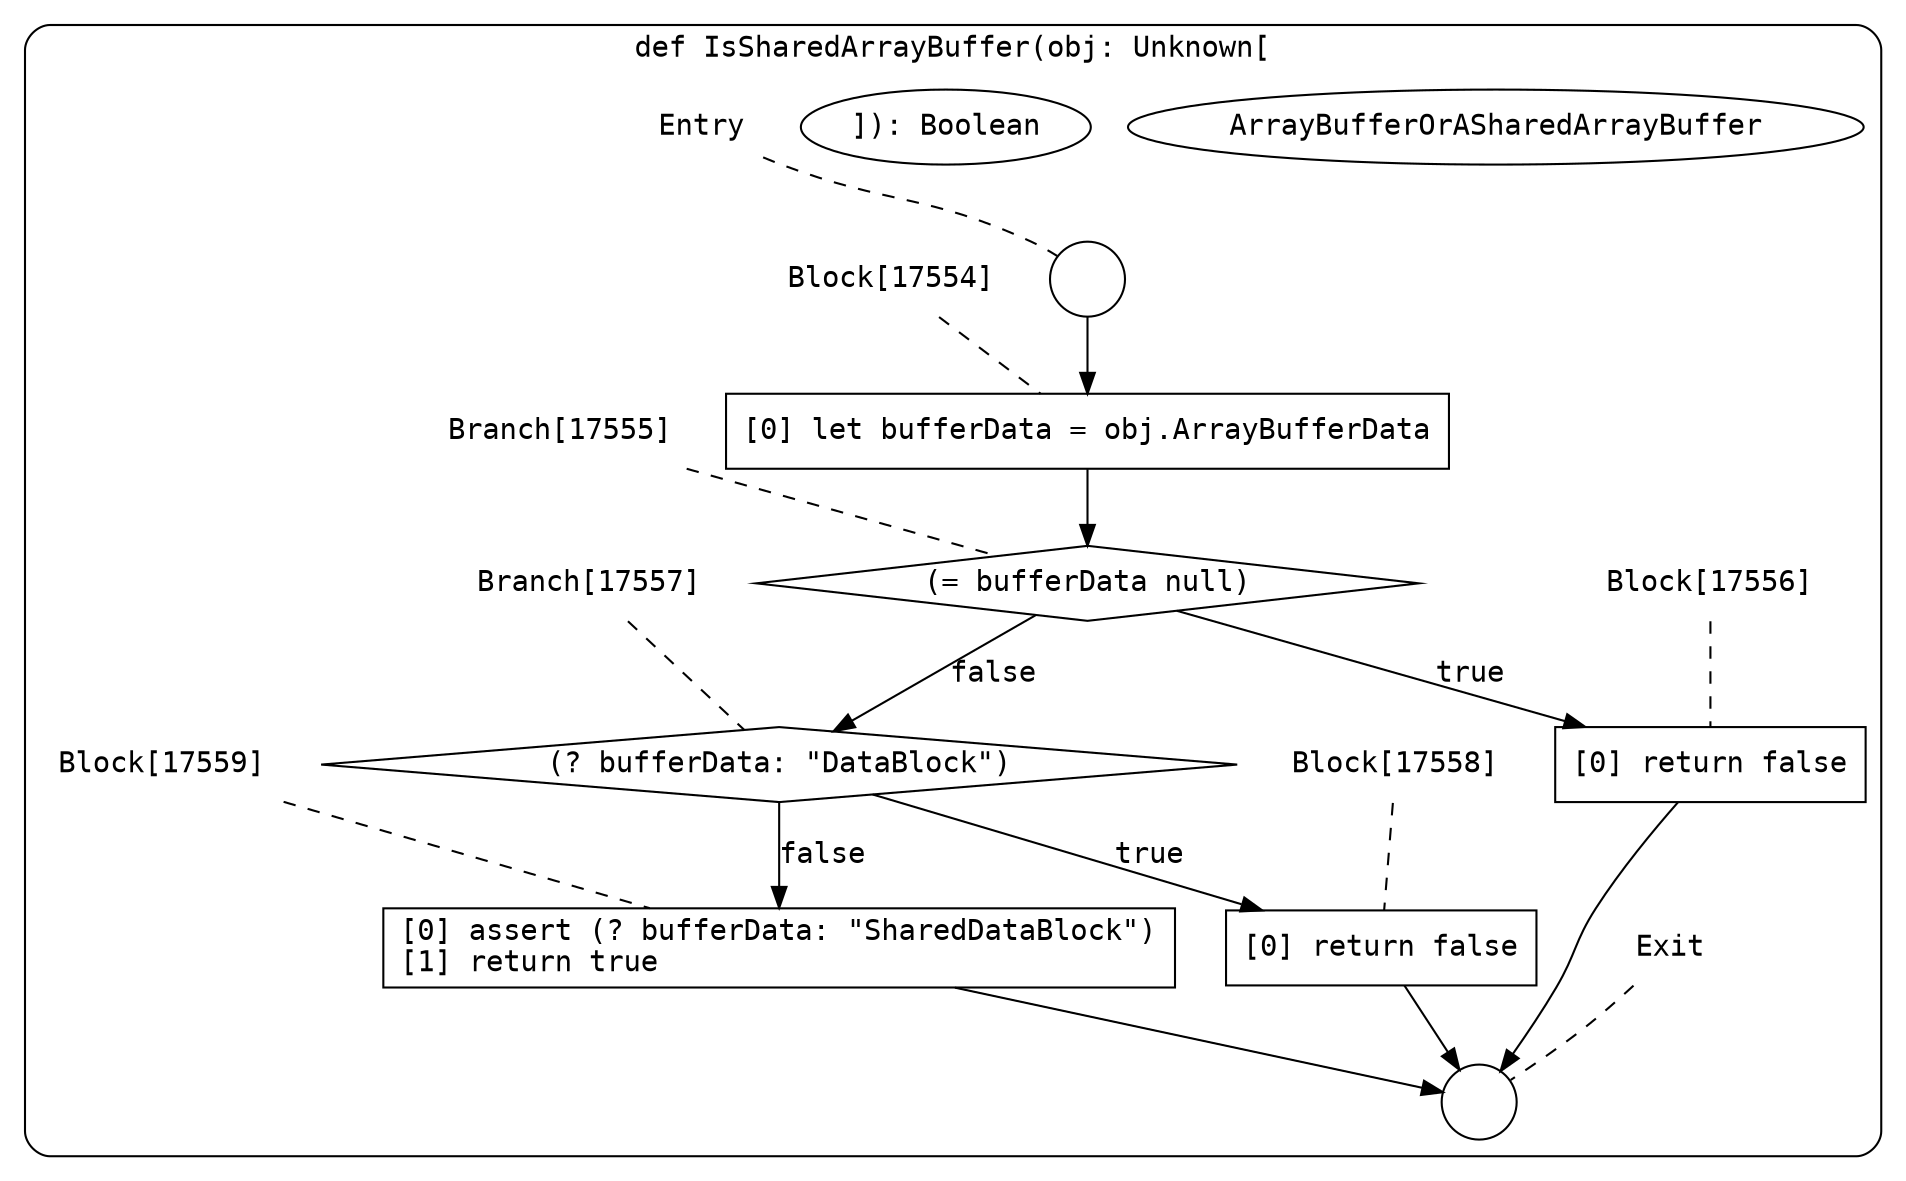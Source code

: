 digraph {
  graph [fontname = "Consolas"]
  node [fontname = "Consolas"]
  edge [fontname = "Consolas"]
  subgraph cluster2489 {
    label = "def IsSharedArrayBuffer(obj: Unknown["ArrayBufferOrASharedArrayBuffer"]): Boolean"
    style = rounded
    cluster2489_entry_name [shape=none, label=<<font color="black">Entry</font>>]
    cluster2489_entry_name -> cluster2489_entry [arrowhead=none, color="black", style=dashed]
    cluster2489_entry [shape=circle label=" " color="black" fillcolor="white" style=filled]
    cluster2489_entry -> node17554 [color="black"]
    cluster2489_exit_name [shape=none, label=<<font color="black">Exit</font>>]
    cluster2489_exit_name -> cluster2489_exit [arrowhead=none, color="black", style=dashed]
    cluster2489_exit [shape=circle label=" " color="black" fillcolor="white" style=filled]
    node17554_name [shape=none, label=<<font color="black">Block[17554]</font>>]
    node17554_name -> node17554 [arrowhead=none, color="black", style=dashed]
    node17554 [shape=box, label=<<font color="black">[0] let bufferData = obj.ArrayBufferData<BR ALIGN="LEFT"/></font>> color="black" fillcolor="white", style=filled]
    node17554 -> node17555 [color="black"]
    node17555_name [shape=none, label=<<font color="black">Branch[17555]</font>>]
    node17555_name -> node17555 [arrowhead=none, color="black", style=dashed]
    node17555 [shape=diamond, label=<<font color="black">(= bufferData null)</font>> color="black" fillcolor="white", style=filled]
    node17555 -> node17556 [label=<<font color="black">true</font>> color="black"]
    node17555 -> node17557 [label=<<font color="black">false</font>> color="black"]
    node17556_name [shape=none, label=<<font color="black">Block[17556]</font>>]
    node17556_name -> node17556 [arrowhead=none, color="black", style=dashed]
    node17556 [shape=box, label=<<font color="black">[0] return false<BR ALIGN="LEFT"/></font>> color="black" fillcolor="white", style=filled]
    node17556 -> cluster2489_exit [color="black"]
    node17557_name [shape=none, label=<<font color="black">Branch[17557]</font>>]
    node17557_name -> node17557 [arrowhead=none, color="black", style=dashed]
    node17557 [shape=diamond, label=<<font color="black">(? bufferData: &quot;DataBlock&quot;)</font>> color="black" fillcolor="white", style=filled]
    node17557 -> node17558 [label=<<font color="black">true</font>> color="black"]
    node17557 -> node17559 [label=<<font color="black">false</font>> color="black"]
    node17558_name [shape=none, label=<<font color="black">Block[17558]</font>>]
    node17558_name -> node17558 [arrowhead=none, color="black", style=dashed]
    node17558 [shape=box, label=<<font color="black">[0] return false<BR ALIGN="LEFT"/></font>> color="black" fillcolor="white", style=filled]
    node17558 -> cluster2489_exit [color="black"]
    node17559_name [shape=none, label=<<font color="black">Block[17559]</font>>]
    node17559_name -> node17559 [arrowhead=none, color="black", style=dashed]
    node17559 [shape=box, label=<<font color="black">[0] assert (? bufferData: &quot;SharedDataBlock&quot;)<BR ALIGN="LEFT"/>[1] return true<BR ALIGN="LEFT"/></font>> color="black" fillcolor="white", style=filled]
    node17559 -> cluster2489_exit [color="black"]
  }
}